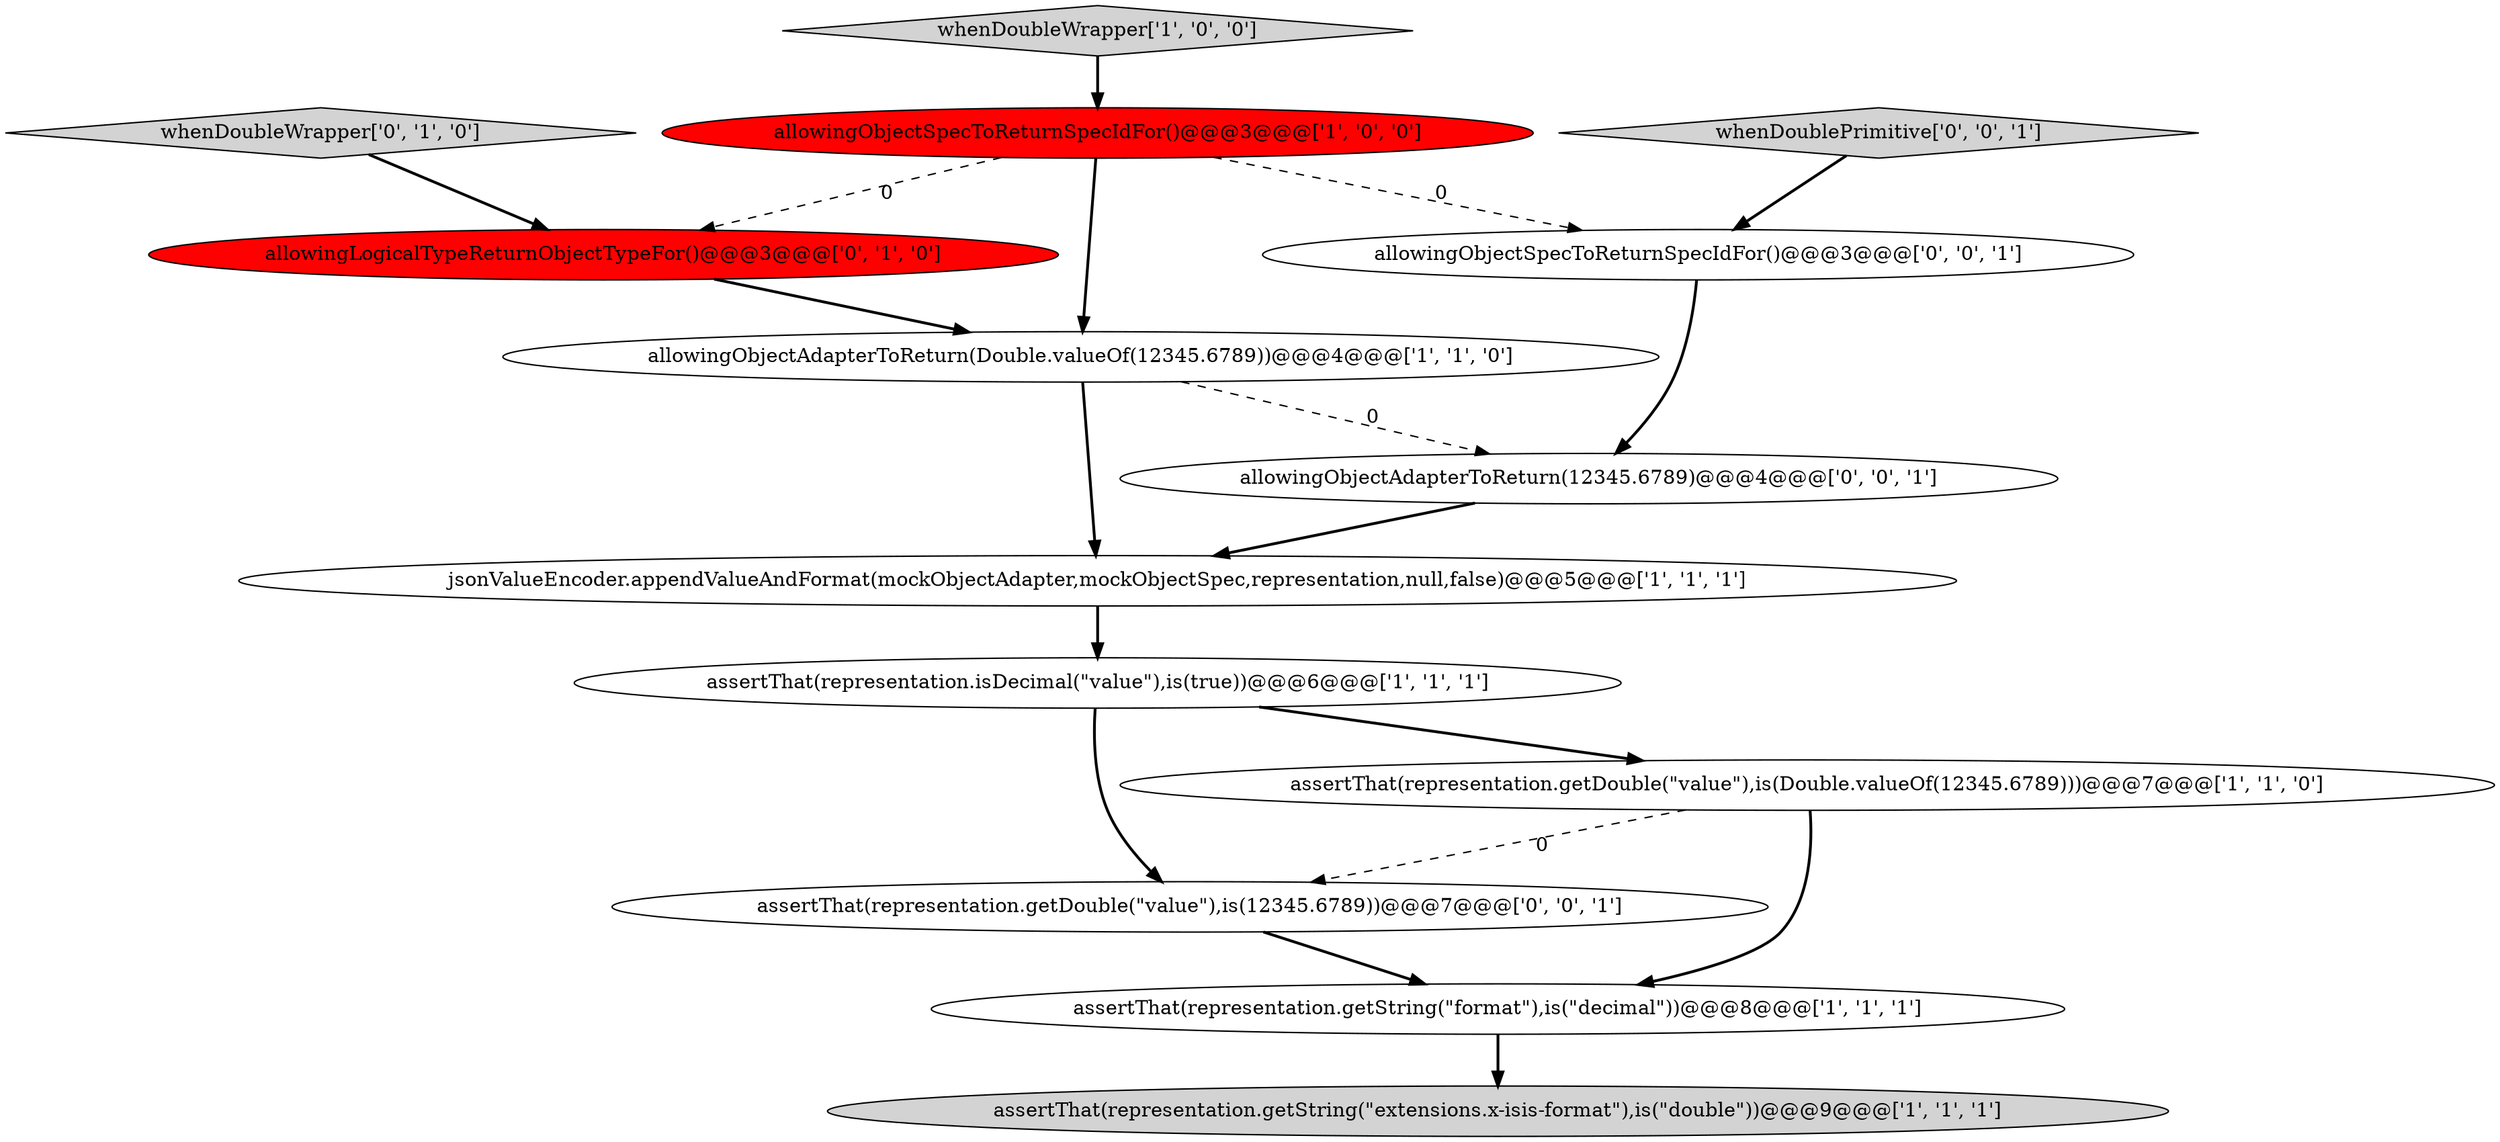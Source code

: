 digraph {
7 [style = filled, label = "assertThat(representation.getString(\"format\"),is(\"decimal\"))@@@8@@@['1', '1', '1']", fillcolor = white, shape = ellipse image = "AAA0AAABBB1BBB"];
5 [style = filled, label = "jsonValueEncoder.appendValueAndFormat(mockObjectAdapter,mockObjectSpec,representation,null,false)@@@5@@@['1', '1', '1']", fillcolor = white, shape = ellipse image = "AAA0AAABBB1BBB"];
10 [style = filled, label = "allowingObjectAdapterToReturn(12345.6789)@@@4@@@['0', '0', '1']", fillcolor = white, shape = ellipse image = "AAA0AAABBB3BBB"];
3 [style = filled, label = "assertThat(representation.isDecimal(\"value\"),is(true))@@@6@@@['1', '1', '1']", fillcolor = white, shape = ellipse image = "AAA0AAABBB1BBB"];
11 [style = filled, label = "assertThat(representation.getDouble(\"value\"),is(12345.6789))@@@7@@@['0', '0', '1']", fillcolor = white, shape = ellipse image = "AAA0AAABBB3BBB"];
2 [style = filled, label = "assertThat(representation.getString(\"extensions.x-isis-format\"),is(\"double\"))@@@9@@@['1', '1', '1']", fillcolor = lightgray, shape = ellipse image = "AAA0AAABBB1BBB"];
0 [style = filled, label = "allowingObjectSpecToReturnSpecIdFor()@@@3@@@['1', '0', '0']", fillcolor = red, shape = ellipse image = "AAA1AAABBB1BBB"];
6 [style = filled, label = "assertThat(representation.getDouble(\"value\"),is(Double.valueOf(12345.6789)))@@@7@@@['1', '1', '0']", fillcolor = white, shape = ellipse image = "AAA0AAABBB1BBB"];
1 [style = filled, label = "whenDoubleWrapper['1', '0', '0']", fillcolor = lightgray, shape = diamond image = "AAA0AAABBB1BBB"];
12 [style = filled, label = "allowingObjectSpecToReturnSpecIdFor()@@@3@@@['0', '0', '1']", fillcolor = white, shape = ellipse image = "AAA0AAABBB3BBB"];
8 [style = filled, label = "allowingLogicalTypeReturnObjectTypeFor()@@@3@@@['0', '1', '0']", fillcolor = red, shape = ellipse image = "AAA1AAABBB2BBB"];
13 [style = filled, label = "whenDoublePrimitive['0', '0', '1']", fillcolor = lightgray, shape = diamond image = "AAA0AAABBB3BBB"];
4 [style = filled, label = "allowingObjectAdapterToReturn(Double.valueOf(12345.6789))@@@4@@@['1', '1', '0']", fillcolor = white, shape = ellipse image = "AAA0AAABBB1BBB"];
9 [style = filled, label = "whenDoubleWrapper['0', '1', '0']", fillcolor = lightgray, shape = diamond image = "AAA0AAABBB2BBB"];
3->11 [style = bold, label=""];
5->3 [style = bold, label=""];
0->8 [style = dashed, label="0"];
3->6 [style = bold, label=""];
12->10 [style = bold, label=""];
13->12 [style = bold, label=""];
1->0 [style = bold, label=""];
8->4 [style = bold, label=""];
10->5 [style = bold, label=""];
6->7 [style = bold, label=""];
0->12 [style = dashed, label="0"];
4->10 [style = dashed, label="0"];
9->8 [style = bold, label=""];
0->4 [style = bold, label=""];
4->5 [style = bold, label=""];
7->2 [style = bold, label=""];
11->7 [style = bold, label=""];
6->11 [style = dashed, label="0"];
}
